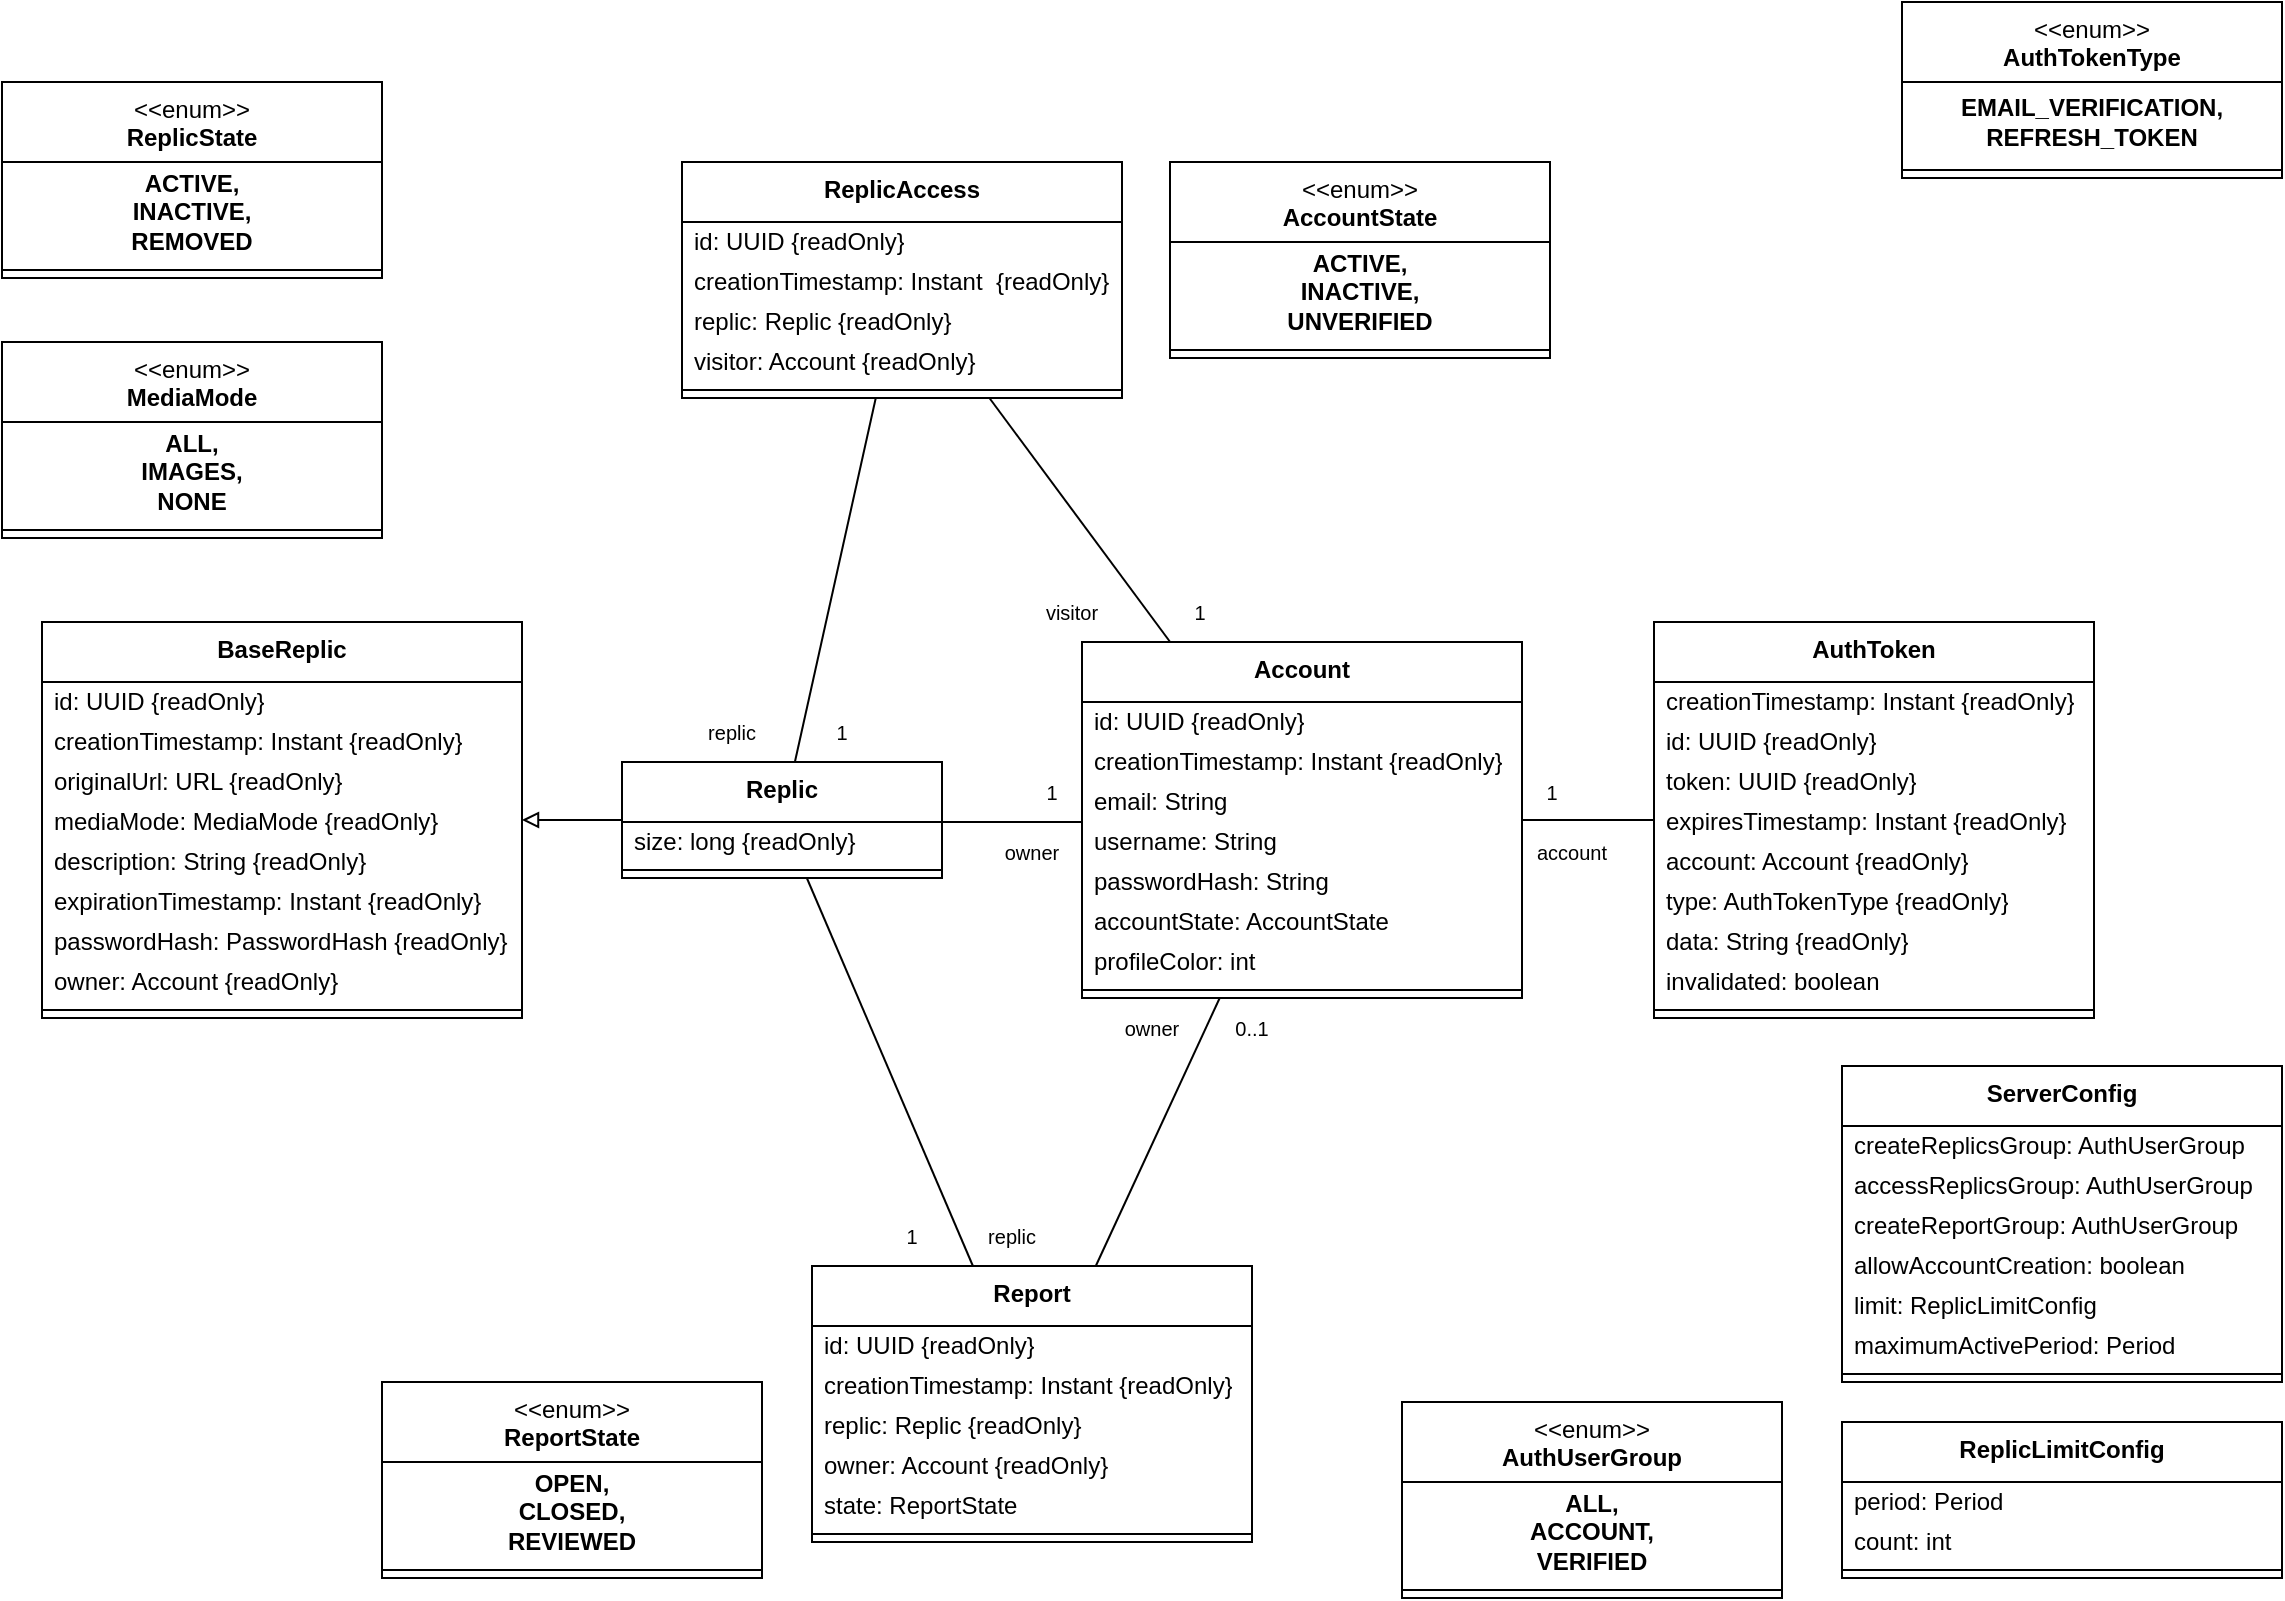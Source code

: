 <mxfile version="28.2.5">
  <diagram name="Seite-1" id="tv3RCUC1lsHie5otSo7a">
    <mxGraphModel dx="1783" dy="1033" grid="1" gridSize="10" guides="1" tooltips="1" connect="1" arrows="1" fold="1" page="1" pageScale="1" pageWidth="1169" pageHeight="827" math="0" shadow="0">
      <root>
        <mxCell id="0" />
        <mxCell id="1" parent="0" />
        <mxCell id="7UgKAC-AJGtY0KaAJKL_-1" style="rounded=0;orthogonalLoop=1;jettySize=auto;html=1;endArrow=none;endFill=0;" edge="1" parent="1" source="7UgKAC-AJGtY0KaAJKL_-3" target="7UgKAC-AJGtY0KaAJKL_-10">
          <mxGeometry relative="1" as="geometry" />
        </mxCell>
        <mxCell id="7UgKAC-AJGtY0KaAJKL_-2" style="rounded=0;orthogonalLoop=1;jettySize=auto;html=1;endArrow=none;endFill=0;" edge="1" parent="1" source="7UgKAC-AJGtY0KaAJKL_-3" target="7UgKAC-AJGtY0KaAJKL_-28">
          <mxGeometry relative="1" as="geometry" />
        </mxCell>
        <mxCell id="7UgKAC-AJGtY0KaAJKL_-3" value="&lt;b&gt;ReplicAccess&lt;/b&gt;" style="swimlane;fontStyle=0;align=center;verticalAlign=top;childLayout=stackLayout;horizontal=1;startSize=30;horizontalStack=0;resizeParent=1;resizeParentMax=0;resizeLast=0;collapsible=0;marginBottom=0;html=1;whiteSpace=wrap;" vertex="1" parent="1">
          <mxGeometry x="350" y="90" width="220" height="118" as="geometry" />
        </mxCell>
        <mxCell id="7UgKAC-AJGtY0KaAJKL_-4" value="id: UUID {readOnly}" style="text;html=1;strokeColor=none;fillColor=none;align=left;verticalAlign=middle;spacingLeft=4;spacingRight=4;overflow=hidden;rotatable=0;points=[[0,0.5],[1,0.5]];portConstraint=eastwest;whiteSpace=wrap;" vertex="1" parent="7UgKAC-AJGtY0KaAJKL_-3">
          <mxGeometry y="30" width="220" height="20" as="geometry" />
        </mxCell>
        <mxCell id="7UgKAC-AJGtY0KaAJKL_-5" value="creationTimestamp: Instant&amp;nbsp; {readOnly}" style="text;html=1;strokeColor=none;fillColor=none;align=left;verticalAlign=middle;spacingLeft=4;spacingRight=4;overflow=hidden;rotatable=0;points=[[0,0.5],[1,0.5]];portConstraint=eastwest;whiteSpace=wrap;" vertex="1" parent="7UgKAC-AJGtY0KaAJKL_-3">
          <mxGeometry y="50" width="220" height="20" as="geometry" />
        </mxCell>
        <mxCell id="7UgKAC-AJGtY0KaAJKL_-6" value="replic: Replic&amp;nbsp;{readOnly}" style="text;html=1;strokeColor=none;fillColor=none;align=left;verticalAlign=middle;spacingLeft=4;spacingRight=4;overflow=hidden;rotatable=0;points=[[0,0.5],[1,0.5]];portConstraint=eastwest;whiteSpace=wrap;" vertex="1" parent="7UgKAC-AJGtY0KaAJKL_-3">
          <mxGeometry y="70" width="220" height="20" as="geometry" />
        </mxCell>
        <mxCell id="7UgKAC-AJGtY0KaAJKL_-7" value="visitor: Account {readOnly}" style="text;html=1;strokeColor=none;fillColor=none;align=left;verticalAlign=middle;spacingLeft=4;spacingRight=4;overflow=hidden;rotatable=0;points=[[0,0.5],[1,0.5]];portConstraint=eastwest;whiteSpace=wrap;" vertex="1" parent="7UgKAC-AJGtY0KaAJKL_-3">
          <mxGeometry y="90" width="220" height="20" as="geometry" />
        </mxCell>
        <mxCell id="7UgKAC-AJGtY0KaAJKL_-8" value="" style="line;strokeWidth=1;fillColor=none;align=left;verticalAlign=middle;spacingTop=-1;spacingLeft=3;spacingRight=3;rotatable=0;labelPosition=right;points=[];portConstraint=eastwest;" vertex="1" parent="7UgKAC-AJGtY0KaAJKL_-3">
          <mxGeometry y="110" width="220" height="8" as="geometry" />
        </mxCell>
        <mxCell id="7UgKAC-AJGtY0KaAJKL_-9" style="edgeStyle=orthogonalEdgeStyle;rounded=0;orthogonalLoop=1;jettySize=auto;html=1;endArrow=none;endFill=0;" edge="1" parent="1" source="7UgKAC-AJGtY0KaAJKL_-10" target="7UgKAC-AJGtY0KaAJKL_-28">
          <mxGeometry relative="1" as="geometry">
            <Array as="points">
              <mxPoint x="510" y="420" />
              <mxPoint x="510" y="420" />
            </Array>
          </mxGeometry>
        </mxCell>
        <mxCell id="7UgKAC-AJGtY0KaAJKL_-103" style="edgeStyle=orthogonalEdgeStyle;rounded=0;orthogonalLoop=1;jettySize=auto;html=1;endArrow=block;endFill=0;" edge="1" parent="1" source="7UgKAC-AJGtY0KaAJKL_-10" target="7UgKAC-AJGtY0KaAJKL_-92">
          <mxGeometry relative="1" as="geometry" />
        </mxCell>
        <mxCell id="7UgKAC-AJGtY0KaAJKL_-10" value="&lt;b&gt;Replic&lt;/b&gt;" style="swimlane;fontStyle=0;align=center;verticalAlign=top;childLayout=stackLayout;horizontal=1;startSize=30;horizontalStack=0;resizeParent=1;resizeParentMax=0;resizeLast=0;collapsible=0;marginBottom=0;html=1;whiteSpace=wrap;" vertex="1" parent="1">
          <mxGeometry x="320" y="390" width="160" height="58" as="geometry" />
        </mxCell>
        <mxCell id="7UgKAC-AJGtY0KaAJKL_-19" value="size: long {readOnly}" style="text;html=1;strokeColor=none;fillColor=none;align=left;verticalAlign=middle;spacingLeft=4;spacingRight=4;overflow=hidden;rotatable=0;points=[[0,0.5],[1,0.5]];portConstraint=eastwest;whiteSpace=wrap;" vertex="1" parent="7UgKAC-AJGtY0KaAJKL_-10">
          <mxGeometry y="30" width="160" height="20" as="geometry" />
        </mxCell>
        <mxCell id="7UgKAC-AJGtY0KaAJKL_-20" value="" style="line;strokeWidth=1;fillColor=none;align=left;verticalAlign=middle;spacingTop=-1;spacingLeft=3;spacingRight=3;rotatable=0;labelPosition=right;points=[];portConstraint=eastwest;" vertex="1" parent="7UgKAC-AJGtY0KaAJKL_-10">
          <mxGeometry y="50" width="160" height="8" as="geometry" />
        </mxCell>
        <mxCell id="7UgKAC-AJGtY0KaAJKL_-21" value="&lt;div&gt;&amp;lt;&amp;lt;enum&amp;gt;&amp;gt;&lt;/div&gt;&lt;div&gt;&lt;b&gt;ReplicState&lt;/b&gt;&lt;/div&gt;" style="swimlane;fontStyle=0;align=center;verticalAlign=top;childLayout=stackLayout;horizontal=1;startSize=40;horizontalStack=0;resizeParent=1;resizeParentMax=0;resizeLast=0;collapsible=0;marginBottom=0;html=1;whiteSpace=wrap;" vertex="1" parent="1">
          <mxGeometry x="10" y="50" width="190" height="98" as="geometry" />
        </mxCell>
        <mxCell id="7UgKAC-AJGtY0KaAJKL_-22" value="&lt;div&gt;ACTIVE,&lt;/div&gt;&lt;div&gt;INACTIVE,&lt;/div&gt;&lt;div&gt;REMOVED&lt;/div&gt;" style="text;html=1;strokeColor=none;fillColor=none;align=center;verticalAlign=middle;spacingLeft=4;spacingRight=4;overflow=hidden;rotatable=0;points=[[0,0.5],[1,0.5]];portConstraint=eastwest;whiteSpace=wrap;fontStyle=1" vertex="1" parent="7UgKAC-AJGtY0KaAJKL_-21">
          <mxGeometry y="40" width="190" height="50" as="geometry" />
        </mxCell>
        <mxCell id="7UgKAC-AJGtY0KaAJKL_-23" value="" style="line;strokeWidth=1;fillColor=none;align=left;verticalAlign=middle;spacingTop=-1;spacingLeft=3;spacingRight=3;rotatable=0;labelPosition=right;points=[];portConstraint=eastwest;" vertex="1" parent="7UgKAC-AJGtY0KaAJKL_-21">
          <mxGeometry y="90" width="190" height="8" as="geometry" />
        </mxCell>
        <mxCell id="7UgKAC-AJGtY0KaAJKL_-24" value="&lt;div&gt;&amp;lt;&amp;lt;enum&amp;gt;&amp;gt;&lt;/div&gt;&lt;div&gt;&lt;b&gt;MediaMode&lt;/b&gt;&lt;/div&gt;" style="swimlane;fontStyle=0;align=center;verticalAlign=top;childLayout=stackLayout;horizontal=1;startSize=40;horizontalStack=0;resizeParent=1;resizeParentMax=0;resizeLast=0;collapsible=0;marginBottom=0;html=1;whiteSpace=wrap;" vertex="1" parent="1">
          <mxGeometry x="10" y="180" width="190" height="98" as="geometry" />
        </mxCell>
        <mxCell id="7UgKAC-AJGtY0KaAJKL_-25" value="&lt;div&gt;ALL,&lt;/div&gt;&lt;div&gt;IMAGES,&lt;/div&gt;&lt;div&gt;NONE&lt;/div&gt;" style="text;html=1;strokeColor=none;fillColor=none;align=center;verticalAlign=middle;spacingLeft=4;spacingRight=4;overflow=hidden;rotatable=0;points=[[0,0.5],[1,0.5]];portConstraint=eastwest;whiteSpace=wrap;fontStyle=1" vertex="1" parent="7UgKAC-AJGtY0KaAJKL_-24">
          <mxGeometry y="40" width="190" height="50" as="geometry" />
        </mxCell>
        <mxCell id="7UgKAC-AJGtY0KaAJKL_-26" value="" style="line;strokeWidth=1;fillColor=none;align=left;verticalAlign=middle;spacingTop=-1;spacingLeft=3;spacingRight=3;rotatable=0;labelPosition=right;points=[];portConstraint=eastwest;" vertex="1" parent="7UgKAC-AJGtY0KaAJKL_-24">
          <mxGeometry y="90" width="190" height="8" as="geometry" />
        </mxCell>
        <mxCell id="7UgKAC-AJGtY0KaAJKL_-27" style="edgeStyle=orthogonalEdgeStyle;rounded=0;orthogonalLoop=1;jettySize=auto;html=1;endArrow=none;endFill=0;" edge="1" parent="1" source="7UgKAC-AJGtY0KaAJKL_-28" target="7UgKAC-AJGtY0KaAJKL_-40">
          <mxGeometry relative="1" as="geometry">
            <Array as="points">
              <mxPoint x="870" y="420" />
            </Array>
          </mxGeometry>
        </mxCell>
        <mxCell id="7UgKAC-AJGtY0KaAJKL_-28" value="&lt;div&gt;&lt;b&gt;Account&lt;/b&gt;&lt;/div&gt;" style="swimlane;fontStyle=0;align=center;verticalAlign=top;childLayout=stackLayout;horizontal=1;startSize=30;horizontalStack=0;resizeParent=1;resizeParentMax=0;resizeLast=0;collapsible=0;marginBottom=0;html=1;whiteSpace=wrap;" vertex="1" parent="1">
          <mxGeometry x="550" y="330" width="220" height="178" as="geometry" />
        </mxCell>
        <mxCell id="7UgKAC-AJGtY0KaAJKL_-29" value="id: UUID {readOnly}" style="text;html=1;strokeColor=none;fillColor=none;align=left;verticalAlign=middle;spacingLeft=4;spacingRight=4;overflow=hidden;rotatable=0;points=[[0,0.5],[1,0.5]];portConstraint=eastwest;whiteSpace=wrap;" vertex="1" parent="7UgKAC-AJGtY0KaAJKL_-28">
          <mxGeometry y="30" width="220" height="20" as="geometry" />
        </mxCell>
        <mxCell id="7UgKAC-AJGtY0KaAJKL_-30" value="creationTimestamp: Instant {readOnly}" style="text;html=1;strokeColor=none;fillColor=none;align=left;verticalAlign=middle;spacingLeft=4;spacingRight=4;overflow=hidden;rotatable=0;points=[[0,0.5],[1,0.5]];portConstraint=eastwest;whiteSpace=wrap;" vertex="1" parent="7UgKAC-AJGtY0KaAJKL_-28">
          <mxGeometry y="50" width="220" height="20" as="geometry" />
        </mxCell>
        <mxCell id="7UgKAC-AJGtY0KaAJKL_-31" value="email: String" style="text;html=1;strokeColor=none;fillColor=none;align=left;verticalAlign=middle;spacingLeft=4;spacingRight=4;overflow=hidden;rotatable=0;points=[[0,0.5],[1,0.5]];portConstraint=eastwest;whiteSpace=wrap;" vertex="1" parent="7UgKAC-AJGtY0KaAJKL_-28">
          <mxGeometry y="70" width="220" height="20" as="geometry" />
        </mxCell>
        <mxCell id="7UgKAC-AJGtY0KaAJKL_-32" value="username: String" style="text;html=1;strokeColor=none;fillColor=none;align=left;verticalAlign=middle;spacingLeft=4;spacingRight=4;overflow=hidden;rotatable=0;points=[[0,0.5],[1,0.5]];portConstraint=eastwest;whiteSpace=wrap;" vertex="1" parent="7UgKAC-AJGtY0KaAJKL_-28">
          <mxGeometry y="90" width="220" height="20" as="geometry" />
        </mxCell>
        <mxCell id="7UgKAC-AJGtY0KaAJKL_-33" value="passwordHash: String" style="text;html=1;strokeColor=none;fillColor=none;align=left;verticalAlign=middle;spacingLeft=4;spacingRight=4;overflow=hidden;rotatable=0;points=[[0,0.5],[1,0.5]];portConstraint=eastwest;whiteSpace=wrap;" vertex="1" parent="7UgKAC-AJGtY0KaAJKL_-28">
          <mxGeometry y="110" width="220" height="20" as="geometry" />
        </mxCell>
        <mxCell id="7UgKAC-AJGtY0KaAJKL_-34" value="accountState: AccountState" style="text;html=1;strokeColor=none;fillColor=none;align=left;verticalAlign=middle;spacingLeft=4;spacingRight=4;overflow=hidden;rotatable=0;points=[[0,0.5],[1,0.5]];portConstraint=eastwest;whiteSpace=wrap;" vertex="1" parent="7UgKAC-AJGtY0KaAJKL_-28">
          <mxGeometry y="130" width="220" height="20" as="geometry" />
        </mxCell>
        <mxCell id="7UgKAC-AJGtY0KaAJKL_-35" value="profileColor: int" style="text;html=1;strokeColor=none;fillColor=none;align=left;verticalAlign=middle;spacingLeft=4;spacingRight=4;overflow=hidden;rotatable=0;points=[[0,0.5],[1,0.5]];portConstraint=eastwest;whiteSpace=wrap;" vertex="1" parent="7UgKAC-AJGtY0KaAJKL_-28">
          <mxGeometry y="150" width="220" height="20" as="geometry" />
        </mxCell>
        <mxCell id="7UgKAC-AJGtY0KaAJKL_-36" value="" style="line;strokeWidth=1;fillColor=none;align=left;verticalAlign=middle;spacingTop=-1;spacingLeft=3;spacingRight=3;rotatable=0;labelPosition=right;points=[];portConstraint=eastwest;" vertex="1" parent="7UgKAC-AJGtY0KaAJKL_-28">
          <mxGeometry y="170" width="220" height="8" as="geometry" />
        </mxCell>
        <mxCell id="7UgKAC-AJGtY0KaAJKL_-37" value="&lt;div&gt;&amp;lt;&amp;lt;enum&amp;gt;&amp;gt;&lt;/div&gt;&lt;div&gt;&lt;b&gt;AccountState&lt;/b&gt;&lt;/div&gt;" style="swimlane;fontStyle=0;align=center;verticalAlign=top;childLayout=stackLayout;horizontal=1;startSize=40;horizontalStack=0;resizeParent=1;resizeParentMax=0;resizeLast=0;collapsible=0;marginBottom=0;html=1;whiteSpace=wrap;" vertex="1" parent="1">
          <mxGeometry x="594" y="90" width="190" height="98" as="geometry" />
        </mxCell>
        <mxCell id="7UgKAC-AJGtY0KaAJKL_-38" value="&lt;div&gt;ACTIVE,&lt;/div&gt;&lt;div&gt;INACTIVE,&lt;/div&gt;&lt;div&gt;UNVERIFIED&lt;/div&gt;" style="text;html=1;strokeColor=none;fillColor=none;align=center;verticalAlign=middle;spacingLeft=4;spacingRight=4;overflow=hidden;rotatable=0;points=[[0,0.5],[1,0.5]];portConstraint=eastwest;whiteSpace=wrap;fontStyle=1" vertex="1" parent="7UgKAC-AJGtY0KaAJKL_-37">
          <mxGeometry y="40" width="190" height="50" as="geometry" />
        </mxCell>
        <mxCell id="7UgKAC-AJGtY0KaAJKL_-39" value="" style="line;strokeWidth=1;fillColor=none;align=left;verticalAlign=middle;spacingTop=-1;spacingLeft=3;spacingRight=3;rotatable=0;labelPosition=right;points=[];portConstraint=eastwest;" vertex="1" parent="7UgKAC-AJGtY0KaAJKL_-37">
          <mxGeometry y="90" width="190" height="8" as="geometry" />
        </mxCell>
        <mxCell id="7UgKAC-AJGtY0KaAJKL_-40" value="&lt;b&gt;AuthToken&lt;/b&gt;" style="swimlane;fontStyle=0;align=center;verticalAlign=top;childLayout=stackLayout;horizontal=1;startSize=30;horizontalStack=0;resizeParent=1;resizeParentMax=0;resizeLast=0;collapsible=0;marginBottom=0;html=1;whiteSpace=wrap;" vertex="1" parent="1">
          <mxGeometry x="836" y="320" width="220" height="198" as="geometry" />
        </mxCell>
        <mxCell id="7UgKAC-AJGtY0KaAJKL_-41" value="creationTimestamp: Instant {readOnly}" style="text;html=1;strokeColor=none;fillColor=none;align=left;verticalAlign=middle;spacingLeft=4;spacingRight=4;overflow=hidden;rotatable=0;points=[[0,0.5],[1,0.5]];portConstraint=eastwest;whiteSpace=wrap;" vertex="1" parent="7UgKAC-AJGtY0KaAJKL_-40">
          <mxGeometry y="30" width="220" height="20" as="geometry" />
        </mxCell>
        <mxCell id="7UgKAC-AJGtY0KaAJKL_-42" value="id: UUID {readOnly}" style="text;html=1;strokeColor=none;fillColor=none;align=left;verticalAlign=middle;spacingLeft=4;spacingRight=4;overflow=hidden;rotatable=0;points=[[0,0.5],[1,0.5]];portConstraint=eastwest;whiteSpace=wrap;" vertex="1" parent="7UgKAC-AJGtY0KaAJKL_-40">
          <mxGeometry y="50" width="220" height="20" as="geometry" />
        </mxCell>
        <mxCell id="7UgKAC-AJGtY0KaAJKL_-43" value="token: UUID {readOnly}" style="text;html=1;strokeColor=none;fillColor=none;align=left;verticalAlign=middle;spacingLeft=4;spacingRight=4;overflow=hidden;rotatable=0;points=[[0,0.5],[1,0.5]];portConstraint=eastwest;whiteSpace=wrap;" vertex="1" parent="7UgKAC-AJGtY0KaAJKL_-40">
          <mxGeometry y="70" width="220" height="20" as="geometry" />
        </mxCell>
        <mxCell id="7UgKAC-AJGtY0KaAJKL_-44" value="expiresTimestamp: Instant {readOnly}" style="text;html=1;strokeColor=none;fillColor=none;align=left;verticalAlign=middle;spacingLeft=4;spacingRight=4;overflow=hidden;rotatable=0;points=[[0,0.5],[1,0.5]];portConstraint=eastwest;whiteSpace=wrap;" vertex="1" parent="7UgKAC-AJGtY0KaAJKL_-40">
          <mxGeometry y="90" width="220" height="20" as="geometry" />
        </mxCell>
        <mxCell id="7UgKAC-AJGtY0KaAJKL_-45" value="account: Account {readOnly}" style="text;html=1;strokeColor=none;fillColor=none;align=left;verticalAlign=middle;spacingLeft=4;spacingRight=4;overflow=hidden;rotatable=0;points=[[0,0.5],[1,0.5]];portConstraint=eastwest;whiteSpace=wrap;" vertex="1" parent="7UgKAC-AJGtY0KaAJKL_-40">
          <mxGeometry y="110" width="220" height="20" as="geometry" />
        </mxCell>
        <mxCell id="7UgKAC-AJGtY0KaAJKL_-46" value="type: AuthTokenType {readOnly}" style="text;html=1;strokeColor=none;fillColor=none;align=left;verticalAlign=middle;spacingLeft=4;spacingRight=4;overflow=hidden;rotatable=0;points=[[0,0.5],[1,0.5]];portConstraint=eastwest;whiteSpace=wrap;" vertex="1" parent="7UgKAC-AJGtY0KaAJKL_-40">
          <mxGeometry y="130" width="220" height="20" as="geometry" />
        </mxCell>
        <mxCell id="7UgKAC-AJGtY0KaAJKL_-47" value="data: String {readOnly}" style="text;html=1;strokeColor=none;fillColor=none;align=left;verticalAlign=middle;spacingLeft=4;spacingRight=4;overflow=hidden;rotatable=0;points=[[0,0.5],[1,0.5]];portConstraint=eastwest;whiteSpace=wrap;" vertex="1" parent="7UgKAC-AJGtY0KaAJKL_-40">
          <mxGeometry y="150" width="220" height="20" as="geometry" />
        </mxCell>
        <mxCell id="7UgKAC-AJGtY0KaAJKL_-48" value="invalidated: boolean" style="text;html=1;strokeColor=none;fillColor=none;align=left;verticalAlign=middle;spacingLeft=4;spacingRight=4;overflow=hidden;rotatable=0;points=[[0,0.5],[1,0.5]];portConstraint=eastwest;whiteSpace=wrap;" vertex="1" parent="7UgKAC-AJGtY0KaAJKL_-40">
          <mxGeometry y="170" width="220" height="20" as="geometry" />
        </mxCell>
        <mxCell id="7UgKAC-AJGtY0KaAJKL_-49" value="" style="line;strokeWidth=1;fillColor=none;align=left;verticalAlign=middle;spacingTop=-1;spacingLeft=3;spacingRight=3;rotatable=0;labelPosition=right;points=[];portConstraint=eastwest;" vertex="1" parent="7UgKAC-AJGtY0KaAJKL_-40">
          <mxGeometry y="190" width="220" height="8" as="geometry" />
        </mxCell>
        <mxCell id="7UgKAC-AJGtY0KaAJKL_-50" value="&lt;div&gt;&amp;lt;&amp;lt;enum&amp;gt;&amp;gt;&lt;/div&gt;&lt;div&gt;&lt;b&gt;ReportState&lt;/b&gt;&lt;/div&gt;" style="swimlane;fontStyle=0;align=center;verticalAlign=top;childLayout=stackLayout;horizontal=1;startSize=40;horizontalStack=0;resizeParent=1;resizeParentMax=0;resizeLast=0;collapsible=0;marginBottom=0;html=1;whiteSpace=wrap;" vertex="1" parent="1">
          <mxGeometry x="200" y="700" width="190" height="98" as="geometry" />
        </mxCell>
        <mxCell id="7UgKAC-AJGtY0KaAJKL_-51" value="&lt;div&gt;OPEN,&lt;/div&gt;&lt;div&gt;CLOSED,&lt;/div&gt;&lt;div&gt;REVIEWED&lt;/div&gt;" style="text;html=1;strokeColor=none;fillColor=none;align=center;verticalAlign=middle;spacingLeft=4;spacingRight=4;overflow=hidden;rotatable=0;points=[[0,0.5],[1,0.5]];portConstraint=eastwest;whiteSpace=wrap;fontStyle=1" vertex="1" parent="7UgKAC-AJGtY0KaAJKL_-50">
          <mxGeometry y="40" width="190" height="50" as="geometry" />
        </mxCell>
        <mxCell id="7UgKAC-AJGtY0KaAJKL_-52" value="" style="line;strokeWidth=1;fillColor=none;align=left;verticalAlign=middle;spacingTop=-1;spacingLeft=3;spacingRight=3;rotatable=0;labelPosition=right;points=[];portConstraint=eastwest;" vertex="1" parent="7UgKAC-AJGtY0KaAJKL_-50">
          <mxGeometry y="90" width="190" height="8" as="geometry" />
        </mxCell>
        <mxCell id="7UgKAC-AJGtY0KaAJKL_-53" style="rounded=0;orthogonalLoop=1;jettySize=auto;html=1;endArrow=none;endFill=0;" edge="1" parent="1" source="7UgKAC-AJGtY0KaAJKL_-55" target="7UgKAC-AJGtY0KaAJKL_-28">
          <mxGeometry relative="1" as="geometry" />
        </mxCell>
        <mxCell id="7UgKAC-AJGtY0KaAJKL_-54" style="rounded=0;orthogonalLoop=1;jettySize=auto;html=1;endArrow=none;endFill=0;" edge="1" parent="1" source="7UgKAC-AJGtY0KaAJKL_-55" target="7UgKAC-AJGtY0KaAJKL_-10">
          <mxGeometry relative="1" as="geometry" />
        </mxCell>
        <mxCell id="7UgKAC-AJGtY0KaAJKL_-55" value="&lt;b&gt;Report&lt;/b&gt;" style="swimlane;fontStyle=0;align=center;verticalAlign=top;childLayout=stackLayout;horizontal=1;startSize=30;horizontalStack=0;resizeParent=1;resizeParentMax=0;resizeLast=0;collapsible=0;marginBottom=0;html=1;whiteSpace=wrap;" vertex="1" parent="1">
          <mxGeometry x="415" y="642" width="220" height="138" as="geometry" />
        </mxCell>
        <mxCell id="7UgKAC-AJGtY0KaAJKL_-56" value="id: UUID {readOnly}" style="text;html=1;strokeColor=none;fillColor=none;align=left;verticalAlign=middle;spacingLeft=4;spacingRight=4;overflow=hidden;rotatable=0;points=[[0,0.5],[1,0.5]];portConstraint=eastwest;whiteSpace=wrap;" vertex="1" parent="7UgKAC-AJGtY0KaAJKL_-55">
          <mxGeometry y="30" width="220" height="20" as="geometry" />
        </mxCell>
        <mxCell id="7UgKAC-AJGtY0KaAJKL_-57" value="creationTimestamp: Instant {readOnly}" style="text;html=1;strokeColor=none;fillColor=none;align=left;verticalAlign=middle;spacingLeft=4;spacingRight=4;overflow=hidden;rotatable=0;points=[[0,0.5],[1,0.5]];portConstraint=eastwest;whiteSpace=wrap;" vertex="1" parent="7UgKAC-AJGtY0KaAJKL_-55">
          <mxGeometry y="50" width="220" height="20" as="geometry" />
        </mxCell>
        <mxCell id="7UgKAC-AJGtY0KaAJKL_-58" value="replic: Replic {readOnly}" style="text;html=1;strokeColor=none;fillColor=none;align=left;verticalAlign=middle;spacingLeft=4;spacingRight=4;overflow=hidden;rotatable=0;points=[[0,0.5],[1,0.5]];portConstraint=eastwest;whiteSpace=wrap;" vertex="1" parent="7UgKAC-AJGtY0KaAJKL_-55">
          <mxGeometry y="70" width="220" height="20" as="geometry" />
        </mxCell>
        <mxCell id="7UgKAC-AJGtY0KaAJKL_-59" value="owner: Account {readOnly}" style="text;html=1;strokeColor=none;fillColor=none;align=left;verticalAlign=middle;spacingLeft=4;spacingRight=4;overflow=hidden;rotatable=0;points=[[0,0.5],[1,0.5]];portConstraint=eastwest;whiteSpace=wrap;" vertex="1" parent="7UgKAC-AJGtY0KaAJKL_-55">
          <mxGeometry y="90" width="220" height="20" as="geometry" />
        </mxCell>
        <mxCell id="7UgKAC-AJGtY0KaAJKL_-60" value="state: ReportState" style="text;html=1;strokeColor=none;fillColor=none;align=left;verticalAlign=middle;spacingLeft=4;spacingRight=4;overflow=hidden;rotatable=0;points=[[0,0.5],[1,0.5]];portConstraint=eastwest;whiteSpace=wrap;" vertex="1" parent="7UgKAC-AJGtY0KaAJKL_-55">
          <mxGeometry y="110" width="220" height="20" as="geometry" />
        </mxCell>
        <mxCell id="7UgKAC-AJGtY0KaAJKL_-61" value="" style="line;strokeWidth=1;fillColor=none;align=left;verticalAlign=middle;spacingTop=-1;spacingLeft=3;spacingRight=3;rotatable=0;labelPosition=right;points=[];portConstraint=eastwest;" vertex="1" parent="7UgKAC-AJGtY0KaAJKL_-55">
          <mxGeometry y="130" width="220" height="8" as="geometry" />
        </mxCell>
        <mxCell id="7UgKAC-AJGtY0KaAJKL_-62" value="&lt;div&gt;&amp;lt;&amp;lt;enum&amp;gt;&amp;gt;&lt;/div&gt;&lt;div&gt;&lt;b&gt;AuthUserGroup&lt;/b&gt;&lt;/div&gt;" style="swimlane;fontStyle=0;align=center;verticalAlign=top;childLayout=stackLayout;horizontal=1;startSize=40;horizontalStack=0;resizeParent=1;resizeParentMax=0;resizeLast=0;collapsible=0;marginBottom=0;html=1;whiteSpace=wrap;" vertex="1" parent="1">
          <mxGeometry x="710" y="710" width="190" height="98" as="geometry" />
        </mxCell>
        <mxCell id="7UgKAC-AJGtY0KaAJKL_-63" value="&lt;div&gt;ALL,&lt;/div&gt;&lt;div&gt;ACCOUNT,&lt;/div&gt;&lt;div&gt;VERIFIED&lt;/div&gt;" style="text;html=1;strokeColor=none;fillColor=none;align=center;verticalAlign=middle;spacingLeft=4;spacingRight=4;overflow=hidden;rotatable=0;points=[[0,0.5],[1,0.5]];portConstraint=eastwest;whiteSpace=wrap;fontStyle=1" vertex="1" parent="7UgKAC-AJGtY0KaAJKL_-62">
          <mxGeometry y="40" width="190" height="50" as="geometry" />
        </mxCell>
        <mxCell id="7UgKAC-AJGtY0KaAJKL_-64" value="" style="line;strokeWidth=1;fillColor=none;align=left;verticalAlign=middle;spacingTop=-1;spacingLeft=3;spacingRight=3;rotatable=0;labelPosition=right;points=[];portConstraint=eastwest;" vertex="1" parent="7UgKAC-AJGtY0KaAJKL_-62">
          <mxGeometry y="90" width="190" height="8" as="geometry" />
        </mxCell>
        <mxCell id="7UgKAC-AJGtY0KaAJKL_-65" value="&lt;b&gt;ReplicLimitConfig&lt;/b&gt;" style="swimlane;fontStyle=0;align=center;verticalAlign=top;childLayout=stackLayout;horizontal=1;startSize=30;horizontalStack=0;resizeParent=1;resizeParentMax=0;resizeLast=0;collapsible=0;marginBottom=0;html=1;whiteSpace=wrap;" vertex="1" parent="1">
          <mxGeometry x="930" y="720" width="220" height="78" as="geometry" />
        </mxCell>
        <mxCell id="7UgKAC-AJGtY0KaAJKL_-66" value="period: Period" style="text;html=1;strokeColor=none;fillColor=none;align=left;verticalAlign=middle;spacingLeft=4;spacingRight=4;overflow=hidden;rotatable=0;points=[[0,0.5],[1,0.5]];portConstraint=eastwest;whiteSpace=wrap;" vertex="1" parent="7UgKAC-AJGtY0KaAJKL_-65">
          <mxGeometry y="30" width="220" height="20" as="geometry" />
        </mxCell>
        <mxCell id="7UgKAC-AJGtY0KaAJKL_-67" value="count: int" style="text;html=1;strokeColor=none;fillColor=none;align=left;verticalAlign=middle;spacingLeft=4;spacingRight=4;overflow=hidden;rotatable=0;points=[[0,0.5],[1,0.5]];portConstraint=eastwest;whiteSpace=wrap;" vertex="1" parent="7UgKAC-AJGtY0KaAJKL_-65">
          <mxGeometry y="50" width="220" height="20" as="geometry" />
        </mxCell>
        <mxCell id="7UgKAC-AJGtY0KaAJKL_-68" value="" style="line;strokeWidth=1;fillColor=none;align=left;verticalAlign=middle;spacingTop=-1;spacingLeft=3;spacingRight=3;rotatable=0;labelPosition=right;points=[];portConstraint=eastwest;" vertex="1" parent="7UgKAC-AJGtY0KaAJKL_-65">
          <mxGeometry y="70" width="220" height="8" as="geometry" />
        </mxCell>
        <mxCell id="7UgKAC-AJGtY0KaAJKL_-69" value="&lt;b&gt;ServerConfig&lt;/b&gt;" style="swimlane;fontStyle=0;align=center;verticalAlign=top;childLayout=stackLayout;horizontal=1;startSize=30;horizontalStack=0;resizeParent=1;resizeParentMax=0;resizeLast=0;collapsible=0;marginBottom=0;html=1;whiteSpace=wrap;" vertex="1" parent="1">
          <mxGeometry x="930" y="542" width="220" height="158" as="geometry" />
        </mxCell>
        <mxCell id="7UgKAC-AJGtY0KaAJKL_-70" value="createReplicsGroup: AuthUserGroup" style="text;html=1;strokeColor=none;fillColor=none;align=left;verticalAlign=middle;spacingLeft=4;spacingRight=4;overflow=hidden;rotatable=0;points=[[0,0.5],[1,0.5]];portConstraint=eastwest;whiteSpace=wrap;" vertex="1" parent="7UgKAC-AJGtY0KaAJKL_-69">
          <mxGeometry y="30" width="220" height="20" as="geometry" />
        </mxCell>
        <mxCell id="7UgKAC-AJGtY0KaAJKL_-71" value="accessReplicsGroup: AuthUserGroup" style="text;html=1;strokeColor=none;fillColor=none;align=left;verticalAlign=middle;spacingLeft=4;spacingRight=4;overflow=hidden;rotatable=0;points=[[0,0.5],[1,0.5]];portConstraint=eastwest;whiteSpace=wrap;" vertex="1" parent="7UgKAC-AJGtY0KaAJKL_-69">
          <mxGeometry y="50" width="220" height="20" as="geometry" />
        </mxCell>
        <mxCell id="7UgKAC-AJGtY0KaAJKL_-72" value="createReportGroup: AuthUserGroup" style="text;html=1;strokeColor=none;fillColor=none;align=left;verticalAlign=middle;spacingLeft=4;spacingRight=4;overflow=hidden;rotatable=0;points=[[0,0.5],[1,0.5]];portConstraint=eastwest;whiteSpace=wrap;" vertex="1" parent="7UgKAC-AJGtY0KaAJKL_-69">
          <mxGeometry y="70" width="220" height="20" as="geometry" />
        </mxCell>
        <mxCell id="7UgKAC-AJGtY0KaAJKL_-73" value="allowAccountCreation: boolean" style="text;html=1;strokeColor=none;fillColor=none;align=left;verticalAlign=middle;spacingLeft=4;spacingRight=4;overflow=hidden;rotatable=0;points=[[0,0.5],[1,0.5]];portConstraint=eastwest;whiteSpace=wrap;" vertex="1" parent="7UgKAC-AJGtY0KaAJKL_-69">
          <mxGeometry y="90" width="220" height="20" as="geometry" />
        </mxCell>
        <mxCell id="7UgKAC-AJGtY0KaAJKL_-74" value="limit: ReplicLimitConfig" style="text;html=1;strokeColor=none;fillColor=none;align=left;verticalAlign=middle;spacingLeft=4;spacingRight=4;overflow=hidden;rotatable=0;points=[[0,0.5],[1,0.5]];portConstraint=eastwest;whiteSpace=wrap;" vertex="1" parent="7UgKAC-AJGtY0KaAJKL_-69">
          <mxGeometry y="110" width="220" height="20" as="geometry" />
        </mxCell>
        <mxCell id="7UgKAC-AJGtY0KaAJKL_-75" value="maximumActivePeriod: Period" style="text;html=1;strokeColor=none;fillColor=none;align=left;verticalAlign=middle;spacingLeft=4;spacingRight=4;overflow=hidden;rotatable=0;points=[[0,0.5],[1,0.5]];portConstraint=eastwest;whiteSpace=wrap;" vertex="1" parent="7UgKAC-AJGtY0KaAJKL_-69">
          <mxGeometry y="130" width="220" height="20" as="geometry" />
        </mxCell>
        <mxCell id="7UgKAC-AJGtY0KaAJKL_-76" value="" style="line;strokeWidth=1;fillColor=none;align=left;verticalAlign=middle;spacingTop=-1;spacingLeft=3;spacingRight=3;rotatable=0;labelPosition=right;points=[];portConstraint=eastwest;" vertex="1" parent="7UgKAC-AJGtY0KaAJKL_-69">
          <mxGeometry y="150" width="220" height="8" as="geometry" />
        </mxCell>
        <mxCell id="7UgKAC-AJGtY0KaAJKL_-77" value="1" style="text;html=1;align=center;verticalAlign=middle;whiteSpace=wrap;rounded=0;fontSize=10;" vertex="1" parent="1">
          <mxGeometry x="770" y="390" width="30" height="30" as="geometry" />
        </mxCell>
        <mxCell id="7UgKAC-AJGtY0KaAJKL_-78" value="account" style="text;html=1;align=center;verticalAlign=middle;whiteSpace=wrap;rounded=0;fontSize=10;" vertex="1" parent="1">
          <mxGeometry x="770" y="420" width="50" height="30" as="geometry" />
        </mxCell>
        <mxCell id="7UgKAC-AJGtY0KaAJKL_-79" value="1" style="text;html=1;align=center;verticalAlign=middle;whiteSpace=wrap;rounded=0;fontSize=10;" vertex="1" parent="1">
          <mxGeometry x="520" y="390" width="30" height="30" as="geometry" />
        </mxCell>
        <mxCell id="7UgKAC-AJGtY0KaAJKL_-80" value="owner" style="text;html=1;align=center;verticalAlign=middle;whiteSpace=wrap;rounded=0;fontSize=10;" vertex="1" parent="1">
          <mxGeometry x="500" y="420" width="50" height="30" as="geometry" />
        </mxCell>
        <mxCell id="7UgKAC-AJGtY0KaAJKL_-81" value="1" style="text;html=1;align=center;verticalAlign=middle;whiteSpace=wrap;rounded=0;fontSize=10;" vertex="1" parent="1">
          <mxGeometry x="594" y="300" width="30" height="30" as="geometry" />
        </mxCell>
        <mxCell id="7UgKAC-AJGtY0KaAJKL_-82" value="visitor" style="text;html=1;align=center;verticalAlign=middle;whiteSpace=wrap;rounded=0;fontSize=10;" vertex="1" parent="1">
          <mxGeometry x="520" y="300" width="50" height="30" as="geometry" />
        </mxCell>
        <mxCell id="7UgKAC-AJGtY0KaAJKL_-83" value="1" style="text;html=1;align=center;verticalAlign=middle;whiteSpace=wrap;rounded=0;fontSize=10;" vertex="1" parent="1">
          <mxGeometry x="415" y="360" width="30" height="30" as="geometry" />
        </mxCell>
        <mxCell id="7UgKAC-AJGtY0KaAJKL_-84" value="replic" style="text;html=1;align=center;verticalAlign=middle;whiteSpace=wrap;rounded=0;fontSize=10;" vertex="1" parent="1">
          <mxGeometry x="350" y="360" width="50" height="30" as="geometry" />
        </mxCell>
        <mxCell id="7UgKAC-AJGtY0KaAJKL_-85" value="0..1" style="text;html=1;align=center;verticalAlign=middle;whiteSpace=wrap;rounded=0;fontSize=10;" vertex="1" parent="1">
          <mxGeometry x="620" y="508" width="30" height="30" as="geometry" />
        </mxCell>
        <mxCell id="7UgKAC-AJGtY0KaAJKL_-86" value="owner" style="text;html=1;align=center;verticalAlign=middle;whiteSpace=wrap;rounded=0;fontSize=10;" vertex="1" parent="1">
          <mxGeometry x="560" y="508" width="50" height="30" as="geometry" />
        </mxCell>
        <mxCell id="7UgKAC-AJGtY0KaAJKL_-87" value="1" style="text;html=1;align=center;verticalAlign=middle;whiteSpace=wrap;rounded=0;fontSize=10;" vertex="1" parent="1">
          <mxGeometry x="450" y="612" width="30" height="30" as="geometry" />
        </mxCell>
        <mxCell id="7UgKAC-AJGtY0KaAJKL_-88" value="replic" style="text;html=1;align=center;verticalAlign=middle;whiteSpace=wrap;rounded=0;fontSize=10;" vertex="1" parent="1">
          <mxGeometry x="490" y="612" width="50" height="30" as="geometry" />
        </mxCell>
        <mxCell id="7UgKAC-AJGtY0KaAJKL_-89" value="&lt;div&gt;&amp;lt;&amp;lt;enum&amp;gt;&amp;gt;&lt;/div&gt;&lt;div&gt;&lt;b&gt;AuthTokenType&lt;/b&gt;&lt;/div&gt;" style="swimlane;fontStyle=0;align=center;verticalAlign=top;childLayout=stackLayout;horizontal=1;startSize=40;horizontalStack=0;resizeParent=1;resizeParentMax=0;resizeLast=0;collapsible=0;marginBottom=0;html=1;whiteSpace=wrap;" vertex="1" parent="1">
          <mxGeometry x="960" y="10" width="190" height="88" as="geometry" />
        </mxCell>
        <mxCell id="7UgKAC-AJGtY0KaAJKL_-90" value="&lt;div&gt;EMAIL_VERIFICATION,&lt;/div&gt;&lt;div&gt;REFRESH_TOKEN&lt;/div&gt;" style="text;html=1;strokeColor=none;fillColor=none;align=center;verticalAlign=middle;spacingLeft=4;spacingRight=4;overflow=hidden;rotatable=0;points=[[0,0.5],[1,0.5]];portConstraint=eastwest;whiteSpace=wrap;fontStyle=1" vertex="1" parent="7UgKAC-AJGtY0KaAJKL_-89">
          <mxGeometry y="40" width="190" height="40" as="geometry" />
        </mxCell>
        <mxCell id="7UgKAC-AJGtY0KaAJKL_-91" value="" style="line;strokeWidth=1;fillColor=none;align=left;verticalAlign=middle;spacingTop=-1;spacingLeft=3;spacingRight=3;rotatable=0;labelPosition=right;points=[];portConstraint=eastwest;" vertex="1" parent="7UgKAC-AJGtY0KaAJKL_-89">
          <mxGeometry y="80" width="190" height="8" as="geometry" />
        </mxCell>
        <mxCell id="7UgKAC-AJGtY0KaAJKL_-92" value="&lt;b&gt;BaseReplic&lt;/b&gt;" style="swimlane;fontStyle=0;align=center;verticalAlign=top;childLayout=stackLayout;horizontal=1;startSize=30;horizontalStack=0;resizeParent=1;resizeParentMax=0;resizeLast=0;collapsible=0;marginBottom=0;html=1;whiteSpace=wrap;" vertex="1" parent="1">
          <mxGeometry x="30" y="320" width="240" height="198" as="geometry" />
        </mxCell>
        <mxCell id="7UgKAC-AJGtY0KaAJKL_-93" value="id: UUID {readOnly}" style="text;html=1;strokeColor=none;fillColor=none;align=left;verticalAlign=middle;spacingLeft=4;spacingRight=4;overflow=hidden;rotatable=0;points=[[0,0.5],[1,0.5]];portConstraint=eastwest;whiteSpace=wrap;" vertex="1" parent="7UgKAC-AJGtY0KaAJKL_-92">
          <mxGeometry y="30" width="240" height="20" as="geometry" />
        </mxCell>
        <mxCell id="7UgKAC-AJGtY0KaAJKL_-94" value="creationTimestamp: Instant {readOnly}" style="text;html=1;strokeColor=none;fillColor=none;align=left;verticalAlign=middle;spacingLeft=4;spacingRight=4;overflow=hidden;rotatable=0;points=[[0,0.5],[1,0.5]];portConstraint=eastwest;whiteSpace=wrap;" vertex="1" parent="7UgKAC-AJGtY0KaAJKL_-92">
          <mxGeometry y="50" width="240" height="20" as="geometry" />
        </mxCell>
        <mxCell id="7UgKAC-AJGtY0KaAJKL_-95" value="originalUrl: URL {readOnly}" style="text;html=1;strokeColor=none;fillColor=none;align=left;verticalAlign=middle;spacingLeft=4;spacingRight=4;overflow=hidden;rotatable=0;points=[[0,0.5],[1,0.5]];portConstraint=eastwest;whiteSpace=wrap;" vertex="1" parent="7UgKAC-AJGtY0KaAJKL_-92">
          <mxGeometry y="70" width="240" height="20" as="geometry" />
        </mxCell>
        <mxCell id="7UgKAC-AJGtY0KaAJKL_-96" value="mediaMode: MediaMode {readOnly}" style="text;html=1;strokeColor=none;fillColor=none;align=left;verticalAlign=middle;spacingLeft=4;spacingRight=4;overflow=hidden;rotatable=0;points=[[0,0.5],[1,0.5]];portConstraint=eastwest;whiteSpace=wrap;" vertex="1" parent="7UgKAC-AJGtY0KaAJKL_-92">
          <mxGeometry y="90" width="240" height="20" as="geometry" />
        </mxCell>
        <mxCell id="7UgKAC-AJGtY0KaAJKL_-97" value="description: String {readOnly}" style="text;html=1;strokeColor=none;fillColor=none;align=left;verticalAlign=middle;spacingLeft=4;spacingRight=4;overflow=hidden;rotatable=0;points=[[0,0.5],[1,0.5]];portConstraint=eastwest;whiteSpace=wrap;" vertex="1" parent="7UgKAC-AJGtY0KaAJKL_-92">
          <mxGeometry y="110" width="240" height="20" as="geometry" />
        </mxCell>
        <mxCell id="7UgKAC-AJGtY0KaAJKL_-98" value="expirationTimestamp: Instant {readOnly}" style="text;html=1;strokeColor=none;fillColor=none;align=left;verticalAlign=middle;spacingLeft=4;spacingRight=4;overflow=hidden;rotatable=0;points=[[0,0.5],[1,0.5]];portConstraint=eastwest;whiteSpace=wrap;" vertex="1" parent="7UgKAC-AJGtY0KaAJKL_-92">
          <mxGeometry y="130" width="240" height="20" as="geometry" />
        </mxCell>
        <mxCell id="7UgKAC-AJGtY0KaAJKL_-99" value="passwordHash: PasswordHash {readOnly}" style="text;html=1;strokeColor=none;fillColor=none;align=left;verticalAlign=middle;spacingLeft=4;spacingRight=4;overflow=hidden;rotatable=0;points=[[0,0.5],[1,0.5]];portConstraint=eastwest;whiteSpace=wrap;" vertex="1" parent="7UgKAC-AJGtY0KaAJKL_-92">
          <mxGeometry y="150" width="240" height="20" as="geometry" />
        </mxCell>
        <mxCell id="7UgKAC-AJGtY0KaAJKL_-100" value="owner: Account {readOnly}" style="text;html=1;strokeColor=none;fillColor=none;align=left;verticalAlign=middle;spacingLeft=4;spacingRight=4;overflow=hidden;rotatable=0;points=[[0,0.5],[1,0.5]];portConstraint=eastwest;whiteSpace=wrap;" vertex="1" parent="7UgKAC-AJGtY0KaAJKL_-92">
          <mxGeometry y="170" width="240" height="20" as="geometry" />
        </mxCell>
        <mxCell id="7UgKAC-AJGtY0KaAJKL_-102" value="" style="line;strokeWidth=1;fillColor=none;align=left;verticalAlign=middle;spacingTop=-1;spacingLeft=3;spacingRight=3;rotatable=0;labelPosition=right;points=[];portConstraint=eastwest;" vertex="1" parent="7UgKAC-AJGtY0KaAJKL_-92">
          <mxGeometry y="190" width="240" height="8" as="geometry" />
        </mxCell>
      </root>
    </mxGraphModel>
  </diagram>
</mxfile>
